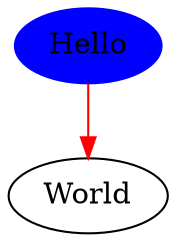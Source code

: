digraph G {
  "Hello" [ color = "blue", style = "filled" ];
  "World";
  "Hello" -> "World" [ color = "red" ];
}
